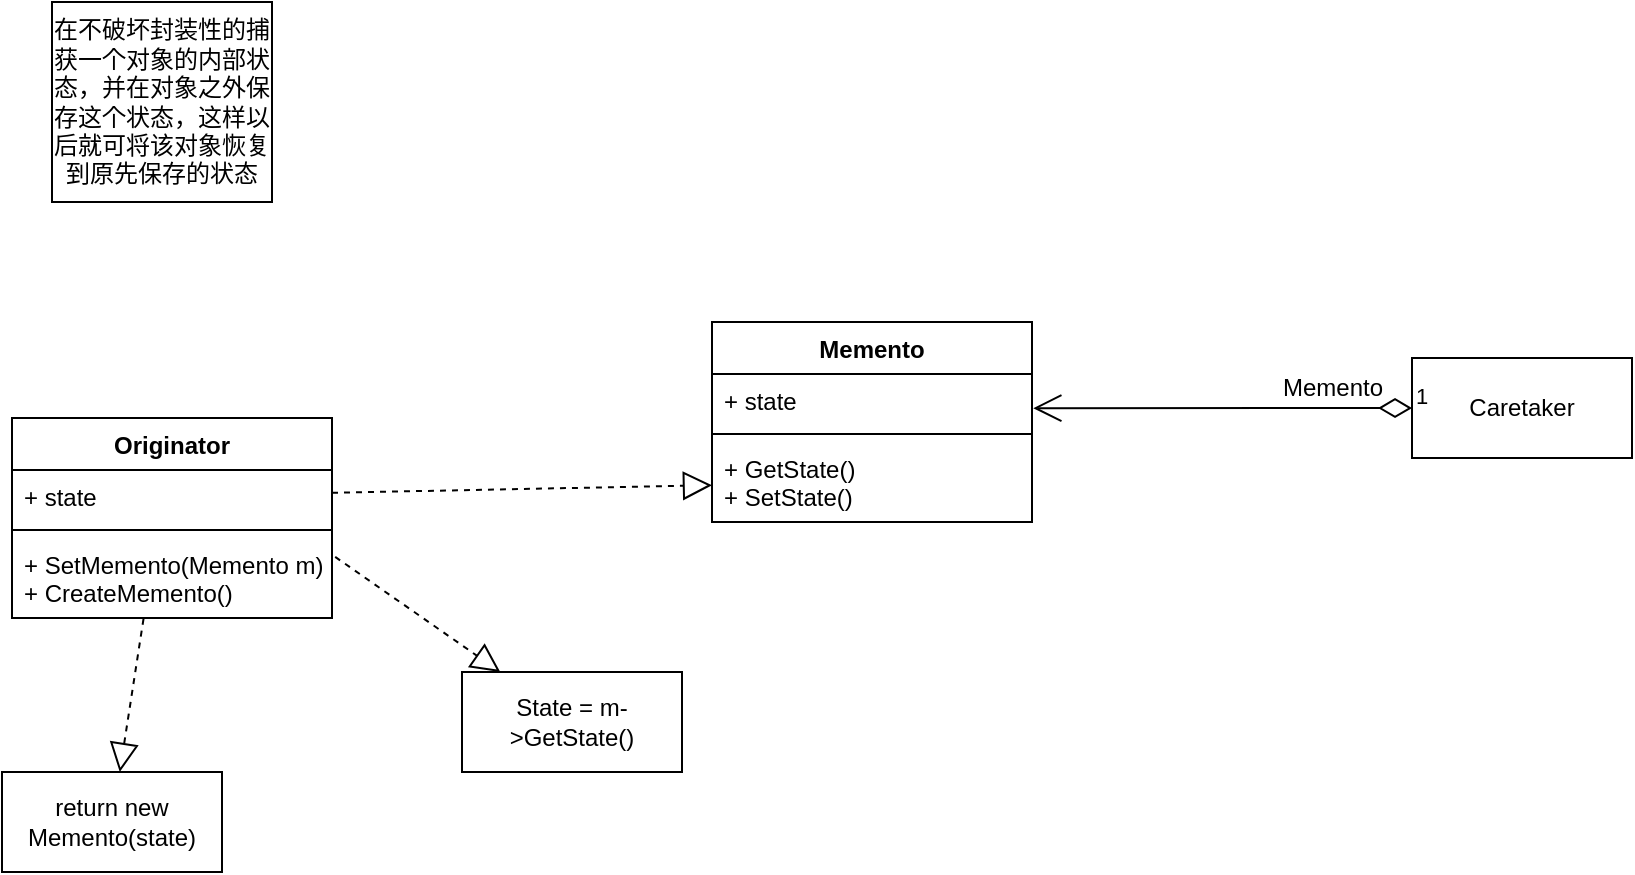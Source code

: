 <mxfile version="21.3.7" type="device">
  <diagram name="第 1 页" id="5CGUBvXA_sOc-f6JXSKk">
    <mxGraphModel dx="1728" dy="2106" grid="1" gridSize="10" guides="1" tooltips="1" connect="1" arrows="1" fold="1" page="1" pageScale="1" pageWidth="827" pageHeight="1169" math="0" shadow="0">
      <root>
        <mxCell id="0" />
        <mxCell id="1" parent="0" />
        <mxCell id="xkWTr7t-7VKMxsnYdvNV-1" value="在不破坏封装性的捕获一个对象的内部状态，并在对象之外保存这个状态，这样以后就可将该对象恢复到原先保存的状态" style="html=1;whiteSpace=wrap;" vertex="1" parent="1">
          <mxGeometry x="120" y="-10" width="110" height="100" as="geometry" />
        </mxCell>
        <mxCell id="xkWTr7t-7VKMxsnYdvNV-2" value="Originator" style="swimlane;fontStyle=1;align=center;verticalAlign=top;childLayout=stackLayout;horizontal=1;startSize=26;horizontalStack=0;resizeParent=1;resizeParentMax=0;resizeLast=0;collapsible=1;marginBottom=0;whiteSpace=wrap;html=1;" vertex="1" parent="1">
          <mxGeometry x="100" y="198" width="160" height="100" as="geometry" />
        </mxCell>
        <mxCell id="xkWTr7t-7VKMxsnYdvNV-3" value="+ state" style="text;strokeColor=none;fillColor=none;align=left;verticalAlign=top;spacingLeft=4;spacingRight=4;overflow=hidden;rotatable=0;points=[[0,0.5],[1,0.5]];portConstraint=eastwest;whiteSpace=wrap;html=1;" vertex="1" parent="xkWTr7t-7VKMxsnYdvNV-2">
          <mxGeometry y="26" width="160" height="26" as="geometry" />
        </mxCell>
        <mxCell id="xkWTr7t-7VKMxsnYdvNV-4" value="" style="line;strokeWidth=1;fillColor=none;align=left;verticalAlign=middle;spacingTop=-1;spacingLeft=3;spacingRight=3;rotatable=0;labelPosition=right;points=[];portConstraint=eastwest;strokeColor=inherit;" vertex="1" parent="xkWTr7t-7VKMxsnYdvNV-2">
          <mxGeometry y="52" width="160" height="8" as="geometry" />
        </mxCell>
        <mxCell id="xkWTr7t-7VKMxsnYdvNV-5" value="+ SetMemento(Memento m)&lt;br&gt;+ CreateMemento()" style="text;strokeColor=none;fillColor=none;align=left;verticalAlign=top;spacingLeft=4;spacingRight=4;overflow=hidden;rotatable=0;points=[[0,0.5],[1,0.5]];portConstraint=eastwest;whiteSpace=wrap;html=1;" vertex="1" parent="xkWTr7t-7VKMxsnYdvNV-2">
          <mxGeometry y="60" width="160" height="40" as="geometry" />
        </mxCell>
        <mxCell id="xkWTr7t-7VKMxsnYdvNV-6" value="Memento" style="swimlane;fontStyle=1;align=center;verticalAlign=top;childLayout=stackLayout;horizontal=1;startSize=26;horizontalStack=0;resizeParent=1;resizeParentMax=0;resizeLast=0;collapsible=1;marginBottom=0;whiteSpace=wrap;html=1;" vertex="1" parent="1">
          <mxGeometry x="450" y="150" width="160" height="100" as="geometry" />
        </mxCell>
        <mxCell id="xkWTr7t-7VKMxsnYdvNV-7" value="+ state" style="text;strokeColor=none;fillColor=none;align=left;verticalAlign=top;spacingLeft=4;spacingRight=4;overflow=hidden;rotatable=0;points=[[0,0.5],[1,0.5]];portConstraint=eastwest;whiteSpace=wrap;html=1;" vertex="1" parent="xkWTr7t-7VKMxsnYdvNV-6">
          <mxGeometry y="26" width="160" height="26" as="geometry" />
        </mxCell>
        <mxCell id="xkWTr7t-7VKMxsnYdvNV-8" value="" style="line;strokeWidth=1;fillColor=none;align=left;verticalAlign=middle;spacingTop=-1;spacingLeft=3;spacingRight=3;rotatable=0;labelPosition=right;points=[];portConstraint=eastwest;strokeColor=inherit;" vertex="1" parent="xkWTr7t-7VKMxsnYdvNV-6">
          <mxGeometry y="52" width="160" height="8" as="geometry" />
        </mxCell>
        <mxCell id="xkWTr7t-7VKMxsnYdvNV-9" value="+ GetState()&lt;br&gt;+ SetState()" style="text;strokeColor=none;fillColor=none;align=left;verticalAlign=top;spacingLeft=4;spacingRight=4;overflow=hidden;rotatable=0;points=[[0,0.5],[1,0.5]];portConstraint=eastwest;whiteSpace=wrap;html=1;" vertex="1" parent="xkWTr7t-7VKMxsnYdvNV-6">
          <mxGeometry y="60" width="160" height="40" as="geometry" />
        </mxCell>
        <mxCell id="xkWTr7t-7VKMxsnYdvNV-10" value="Caretaker" style="html=1;whiteSpace=wrap;" vertex="1" parent="1">
          <mxGeometry x="800" y="168" width="110" height="50" as="geometry" />
        </mxCell>
        <mxCell id="xkWTr7t-7VKMxsnYdvNV-11" value="1" style="endArrow=open;html=1;endSize=12;startArrow=diamondThin;startSize=14;startFill=0;align=left;verticalAlign=bottom;rounded=0;entryX=1.004;entryY=0.658;entryDx=0;entryDy=0;entryPerimeter=0;" edge="1" parent="1" source="xkWTr7t-7VKMxsnYdvNV-10" target="xkWTr7t-7VKMxsnYdvNV-7">
          <mxGeometry x="-1" y="3" relative="1" as="geometry">
            <mxPoint x="700" y="310" as="sourcePoint" />
            <mxPoint x="860" y="310" as="targetPoint" />
          </mxGeometry>
        </mxCell>
        <mxCell id="xkWTr7t-7VKMxsnYdvNV-12" value="Memento" style="text;html=1;align=center;verticalAlign=middle;resizable=0;points=[];autosize=1;strokeColor=none;fillColor=none;" vertex="1" parent="1">
          <mxGeometry x="725" y="168" width="70" height="30" as="geometry" />
        </mxCell>
        <mxCell id="xkWTr7t-7VKMxsnYdvNV-13" value="" style="endArrow=block;dashed=1;endFill=0;endSize=12;html=1;rounded=0;" edge="1" parent="1" source="xkWTr7t-7VKMxsnYdvNV-3" target="xkWTr7t-7VKMxsnYdvNV-9">
          <mxGeometry width="160" relative="1" as="geometry">
            <mxPoint x="260" y="240" as="sourcePoint" />
            <mxPoint x="420" y="240" as="targetPoint" />
          </mxGeometry>
        </mxCell>
        <mxCell id="xkWTr7t-7VKMxsnYdvNV-14" value="" style="endArrow=block;dashed=1;endFill=0;endSize=12;html=1;rounded=0;exitX=1.01;exitY=0.236;exitDx=0;exitDy=0;exitPerimeter=0;" edge="1" parent="1" source="xkWTr7t-7VKMxsnYdvNV-5" target="xkWTr7t-7VKMxsnYdvNV-15">
          <mxGeometry width="160" relative="1" as="geometry">
            <mxPoint x="350" y="400" as="sourcePoint" />
            <mxPoint x="380" y="350" as="targetPoint" />
          </mxGeometry>
        </mxCell>
        <mxCell id="xkWTr7t-7VKMxsnYdvNV-15" value="State = m-&amp;gt;GetState()" style="html=1;whiteSpace=wrap;" vertex="1" parent="1">
          <mxGeometry x="325" y="325" width="110" height="50" as="geometry" />
        </mxCell>
        <mxCell id="xkWTr7t-7VKMxsnYdvNV-16" value="" style="endArrow=block;dashed=1;endFill=0;endSize=12;html=1;rounded=0;exitX=0.411;exitY=1.01;exitDx=0;exitDy=0;exitPerimeter=0;" edge="1" parent="1" source="xkWTr7t-7VKMxsnYdvNV-5" target="xkWTr7t-7VKMxsnYdvNV-17">
          <mxGeometry width="160" relative="1" as="geometry">
            <mxPoint x="350" y="420" as="sourcePoint" />
            <mxPoint x="150" y="400" as="targetPoint" />
          </mxGeometry>
        </mxCell>
        <mxCell id="xkWTr7t-7VKMxsnYdvNV-17" value="return new Memento(state)" style="html=1;whiteSpace=wrap;" vertex="1" parent="1">
          <mxGeometry x="95" y="375" width="110" height="50" as="geometry" />
        </mxCell>
      </root>
    </mxGraphModel>
  </diagram>
</mxfile>
